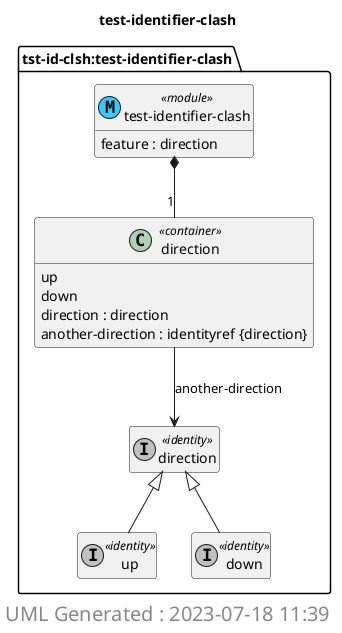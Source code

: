 'Download plantuml from http://plantuml.sourceforge.net/ 
'Generate png with java -jar plantuml.jar <file> 
'Output in img/<module>.png 
'If Java spits out memory error increase heap size with java -Xmx1024m  -jar plantuml.jar <file> 
@startuml img/test-identifier-clash.png 
hide empty fields 
hide empty methods 
hide <<case>> circle
hide <<augment>> circle
hide <<choice>> circle
hide <<leafref>> stereotype
hide <<leafref>> circle
page 1x1 
Title test-identifier-clash 
package "tst-id-clsh:test-identifier-clash" as tst_id_clsh_test_identifier_clash { 
} 
package "tst-id-clsh:test-identifier-clash" as tst_id_clsh_test_identifier_clash { 
class "test-identifier-clash" as test_identifier_clash << (M, #33CCFF) module>> 
test_identifier_clash : feature : direction 
enum "direction" as test_identifier_clash_I_direction {
up
down
}
class "direction" as  test_identifier_clash_I_direction <<container>> 
test_identifier_clash *-- "1" test_identifier_clash_I_direction 
test_identifier_clash_I_direction : direction : direction  
test_identifier_clash_I_direction : another-direction : identityref {direction}  
class "direction" as direction << (I,Silver) identity>> 
class "up" as up << (I,Silver) identity>> 
direction <|-- up 
class "down" as down << (I,Silver) identity>> 
direction <|-- down 
test_identifier_clash_I_direction-->direction: another-direction
} 

center footer
 <size:20> UML Generated : 2023-07-18 11:39 </size>
 endfooter 
@enduml 
